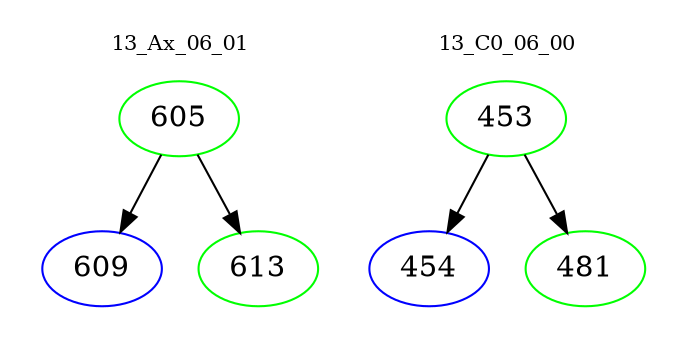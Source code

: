 digraph{
subgraph cluster_0 {
color = white
label = "13_Ax_06_01";
fontsize=10;
T0_605 [label="605", color="green"]
T0_605 -> T0_609 [color="black"]
T0_609 [label="609", color="blue"]
T0_605 -> T0_613 [color="black"]
T0_613 [label="613", color="green"]
}
subgraph cluster_1 {
color = white
label = "13_C0_06_00";
fontsize=10;
T1_453 [label="453", color="green"]
T1_453 -> T1_454 [color="black"]
T1_454 [label="454", color="blue"]
T1_453 -> T1_481 [color="black"]
T1_481 [label="481", color="green"]
}
}
